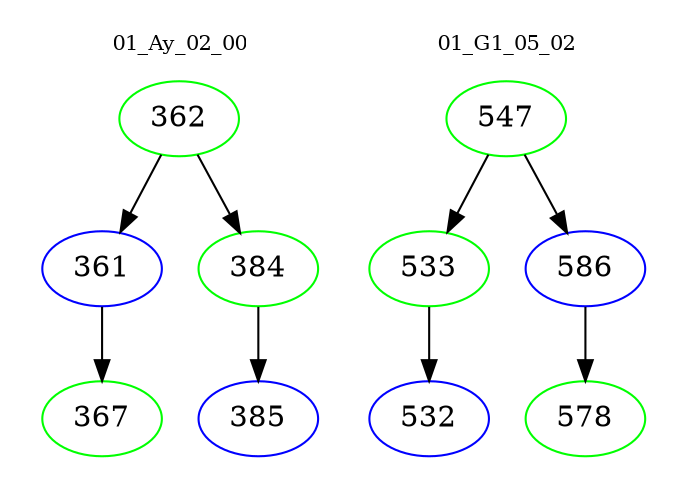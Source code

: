 digraph{
subgraph cluster_0 {
color = white
label = "01_Ay_02_00";
fontsize=10;
T0_362 [label="362", color="green"]
T0_362 -> T0_361 [color="black"]
T0_361 [label="361", color="blue"]
T0_361 -> T0_367 [color="black"]
T0_367 [label="367", color="green"]
T0_362 -> T0_384 [color="black"]
T0_384 [label="384", color="green"]
T0_384 -> T0_385 [color="black"]
T0_385 [label="385", color="blue"]
}
subgraph cluster_1 {
color = white
label = "01_G1_05_02";
fontsize=10;
T1_547 [label="547", color="green"]
T1_547 -> T1_533 [color="black"]
T1_533 [label="533", color="green"]
T1_533 -> T1_532 [color="black"]
T1_532 [label="532", color="blue"]
T1_547 -> T1_586 [color="black"]
T1_586 [label="586", color="blue"]
T1_586 -> T1_578 [color="black"]
T1_578 [label="578", color="green"]
}
}
